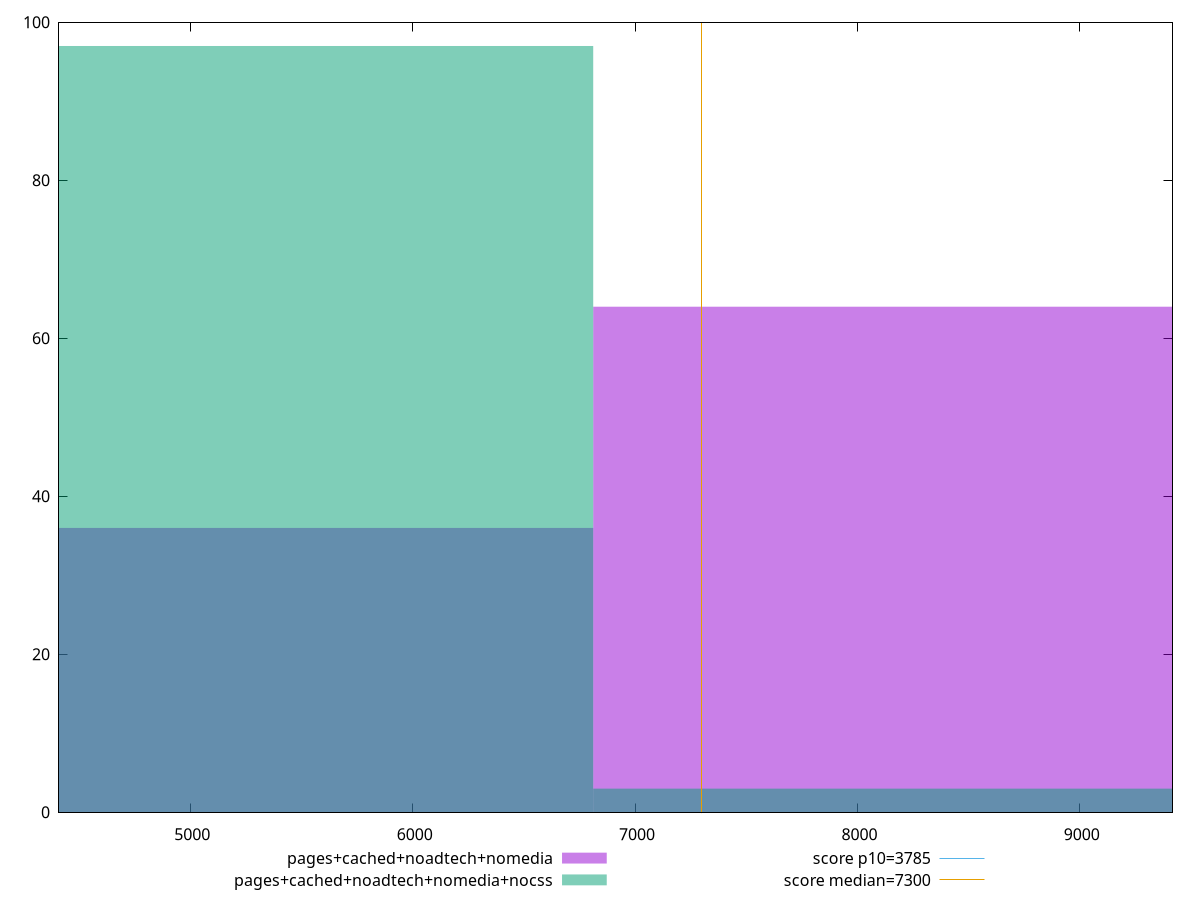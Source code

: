 reset

$pagesCachedNoadtechNomedia <<EOF
8173.997896339404 64
5449.331930892936 36
EOF

$pagesCachedNoadtechNomediaNocss <<EOF
5449.331930892936 97
8173.997896339404 3
EOF

set key outside below
set boxwidth 2724.665965446468
set xrange [4409.348:9416.654999999999]
set yrange [0:100]
set trange [0:100]
set style fill transparent solid 0.5 noborder

set parametric
set terminal svg size 640, 500 enhanced background rgb 'white'
set output "report_00013_2021-02-09T12-04-24.940Z/interactive/comparison/histogram/3_vs_4.svg"

plot $pagesCachedNoadtechNomedia title "pages+cached+noadtech+nomedia" with boxes, \
     $pagesCachedNoadtechNomediaNocss title "pages+cached+noadtech+nomedia+nocss" with boxes, \
     3785,t title "score p10=3785", \
     7300,t title "score median=7300"

reset
